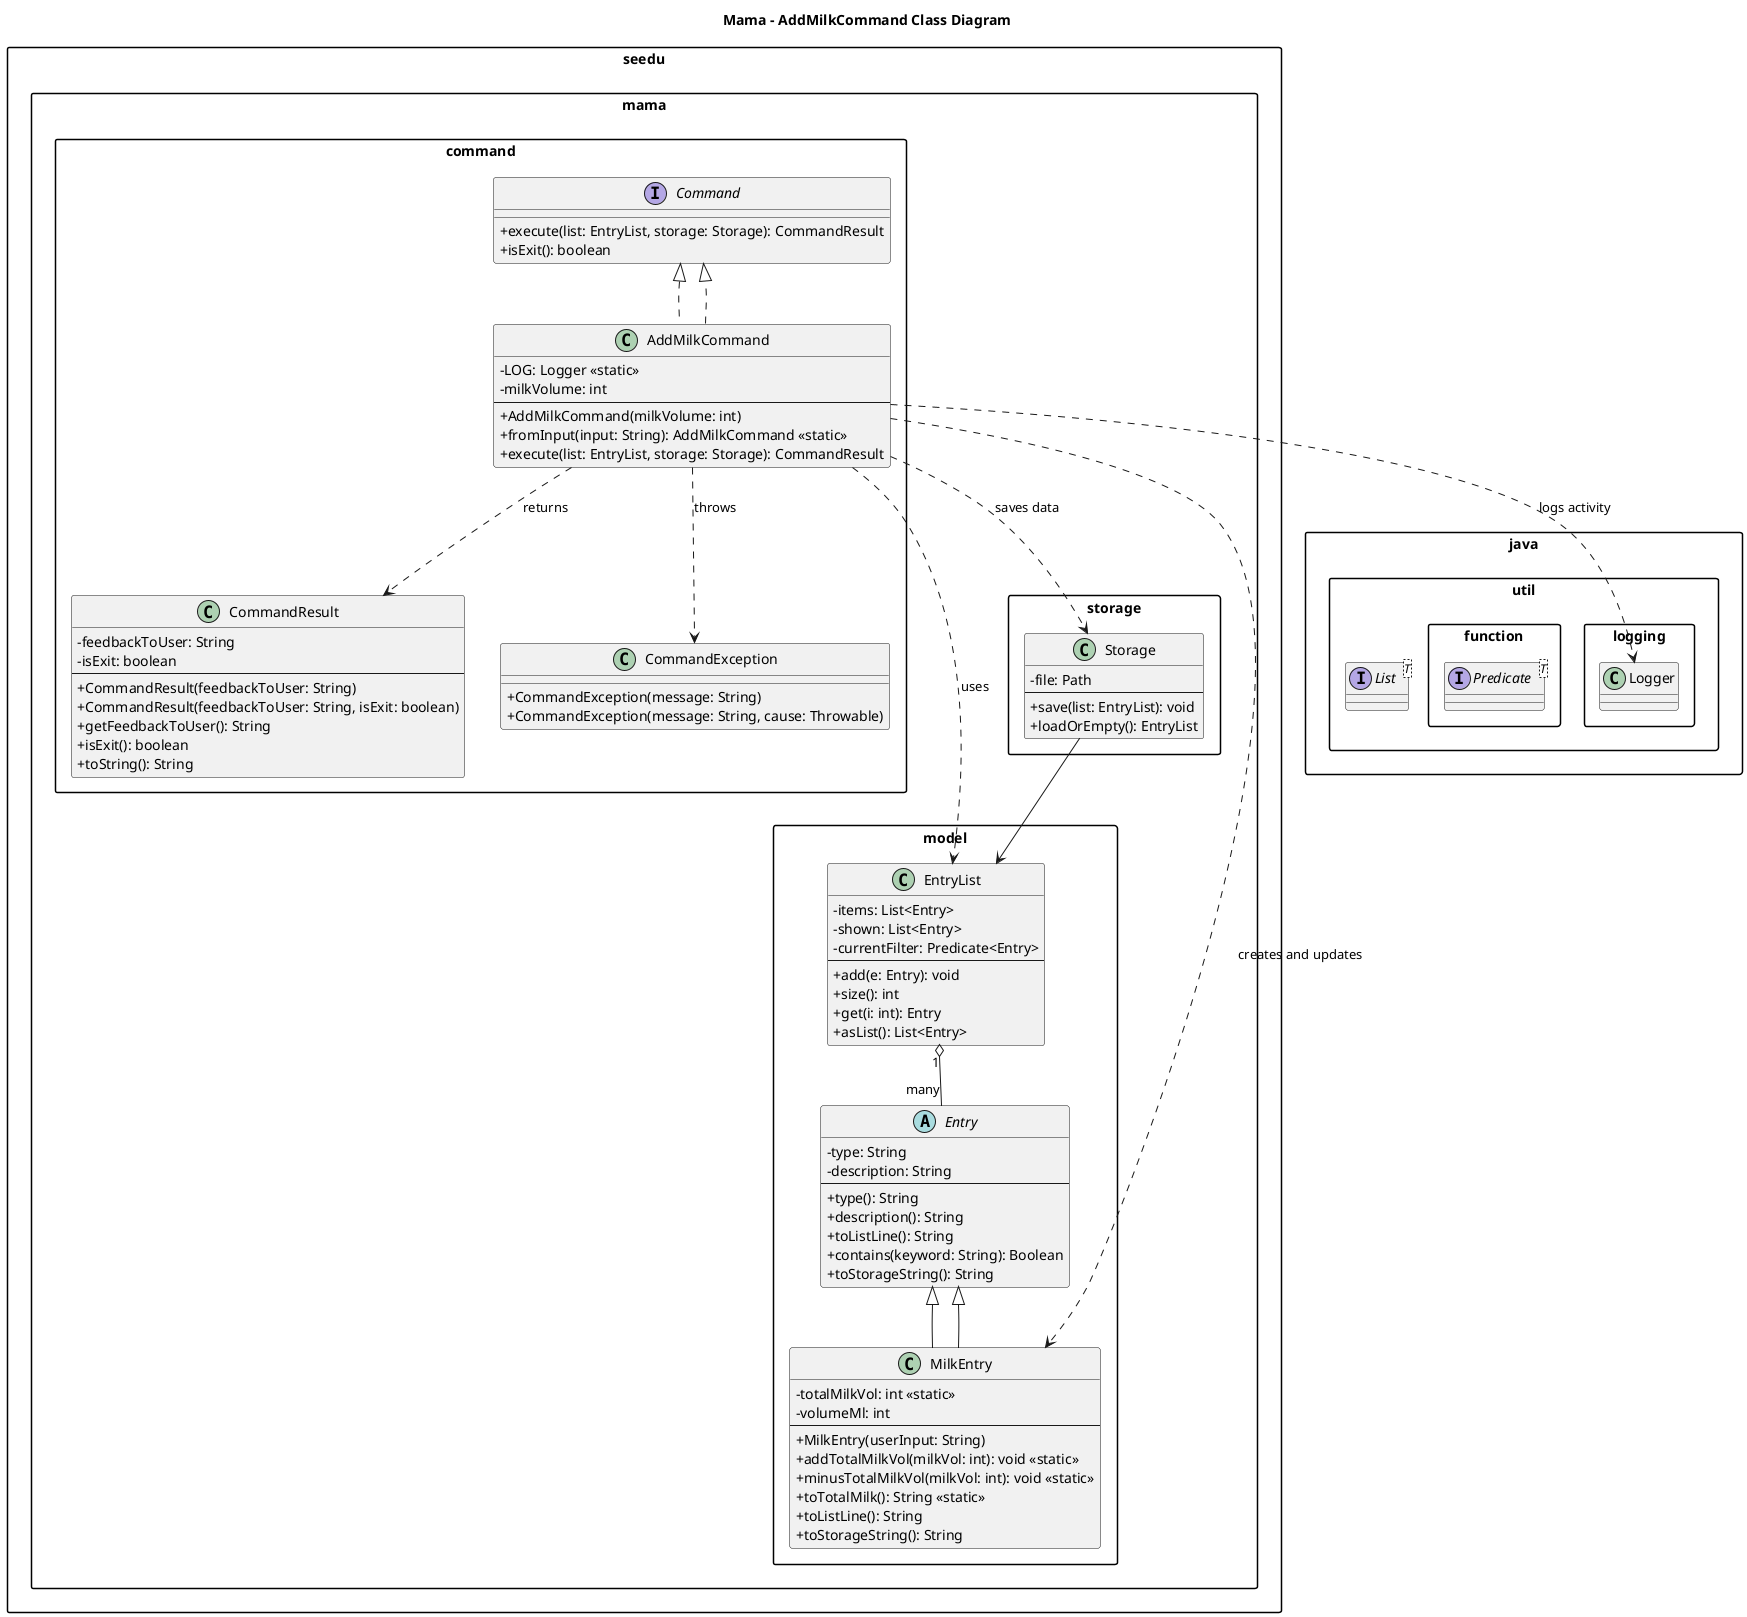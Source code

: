 @startuml
title Mama – AddMilkCommand Class Diagram

skinparam classAttributeIconSize 0
skinparam packageStyle rectangle
skinparam shadowing false

package "seedu.mama.command" {
  interface Command {
    +execute(list: EntryList, storage: Storage): CommandResult
    +isExit(): boolean
  }

  class CommandResult {
    -feedbackToUser: String
    -isExit: boolean
    --
    +CommandResult(feedbackToUser: String)
    +CommandResult(feedbackToUser: String, isExit: boolean)
    +getFeedbackToUser(): String
    +isExit(): boolean
    +toString(): String
  }

  class CommandException {
    +CommandException(message: String)
    +CommandException(message: String, cause: Throwable)
  }

  class AddMilkCommand implements Command {
    -LOG: Logger <<static>>
    -milkVolume: int
    --
    +AddMilkCommand(milkVolume: int)
    +fromInput(input: String): AddMilkCommand <<static>>
    +execute(list: EntryList, storage: Storage): CommandResult
  }
}

package "seedu.mama.model" {
  abstract class Entry {
    -type: String
    -description: String
    --
    +type(): String
    +description(): String
    +toListLine(): String
    +contains(keyword: String): Boolean
    +toStorageString(): String
  }

  class EntryList {
    -items: List<Entry>
    -shown: List<Entry>
    -currentFilter: Predicate<Entry>
    --
    +add(e: Entry): void
    +size(): int
    +get(i: int): Entry
    +asList(): List<Entry>
  }

  class MilkEntry extends Entry {
    -totalMilkVol: int <<static>>
    -volumeMl: int
    --
    +MilkEntry(userInput: String)
    +addTotalMilkVol(milkVol: int): void <<static>>
    +minusTotalMilkVol(milkVol: int): void <<static>>
    +toTotalMilk(): String <<static>>
    +toListLine(): String
    +toStorageString(): String
  }
}

package "seedu.mama.storage" {
  class Storage {
    -file: Path
    --
    +save(list: EntryList): void
    +loadOrEmpty(): EntryList
  }
}

package "java.util.logging" {
  class Logger
}

package "java.util" {
  interface List<T>
}

package "java.util.function" {
  interface Predicate<T>
}

' ====================
' Relationships
' ====================

AddMilkCommand ..|> Command
AddMilkCommand ..> EntryList : uses
AddMilkCommand ..> Storage : saves data
AddMilkCommand ..> CommandResult : returns
AddMilkCommand ..> CommandException : throws
AddMilkCommand ..> MilkEntry : creates and updates
AddMilkCommand ..> Logger : logs activity

EntryList "1" o-- "many" Entry
MilkEntry --|> Entry
Storage --> EntryList

@enduml
